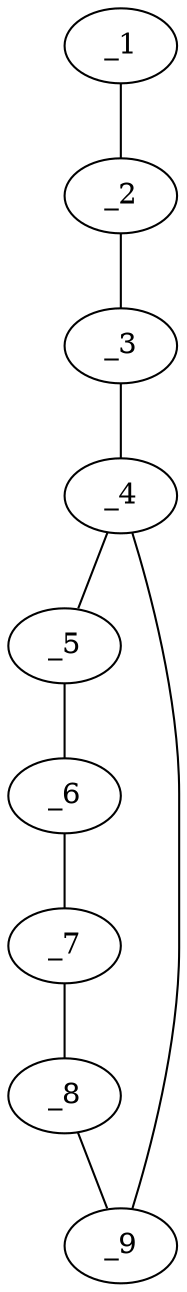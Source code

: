 graph molid643478 {
	_1	 [charge=0,
		chem=4,
		symbol="N  ",
		x="4.5981",
		y=2];
	_2	 [charge=0,
		chem=1,
		symbol="C  ",
		x="3.7321",
		y="1.5"];
	_1 -- _2	 [valence=3];
	_3	 [charge=0,
		chem=4,
		symbol="N  ",
		x="2.866",
		y=1];
	_2 -- _3	 [valence=1];
	_4	 [charge=0,
		chem=1,
		symbol="C  ",
		x="2.866",
		y=0];
	_3 -- _4	 [valence=1];
	_5	 [charge=0,
		chem=4,
		symbol="N  ",
		x=2,
		y="-0.5"];
	_4 -- _5	 [valence=2];
	_9	 [charge=0,
		chem=4,
		symbol="N  ",
		x="3.7321",
		y="-0.5"];
	_4 -- _9	 [valence=1];
	_6	 [charge=0,
		chem=1,
		symbol="C  ",
		x=2,
		y="-1.5"];
	_5 -- _6	 [valence=1];
	_7	 [charge=0,
		chem=2,
		symbol="O  ",
		x="2.866",
		y="-2"];
	_6 -- _7	 [valence=1];
	_8	 [charge=0,
		chem=1,
		symbol="C  ",
		x="3.7321",
		y="-1.5"];
	_7 -- _8	 [valence=1];
	_8 -- _9	 [valence=1];
}
